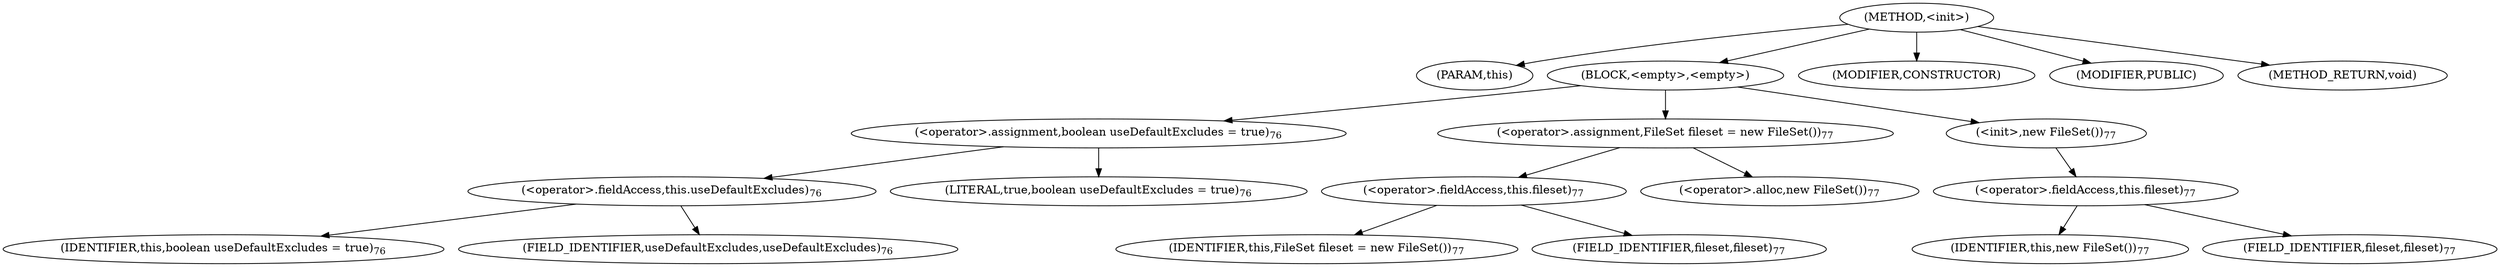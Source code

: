 digraph "&lt;init&gt;" {  
"281" [label = <(METHOD,&lt;init&gt;)> ]
"282" [label = <(PARAM,this)> ]
"283" [label = <(BLOCK,&lt;empty&gt;,&lt;empty&gt;)> ]
"284" [label = <(&lt;operator&gt;.assignment,boolean useDefaultExcludes = true)<SUB>76</SUB>> ]
"285" [label = <(&lt;operator&gt;.fieldAccess,this.useDefaultExcludes)<SUB>76</SUB>> ]
"286" [label = <(IDENTIFIER,this,boolean useDefaultExcludes = true)<SUB>76</SUB>> ]
"287" [label = <(FIELD_IDENTIFIER,useDefaultExcludes,useDefaultExcludes)<SUB>76</SUB>> ]
"288" [label = <(LITERAL,true,boolean useDefaultExcludes = true)<SUB>76</SUB>> ]
"289" [label = <(&lt;operator&gt;.assignment,FileSet fileset = new FileSet())<SUB>77</SUB>> ]
"290" [label = <(&lt;operator&gt;.fieldAccess,this.fileset)<SUB>77</SUB>> ]
"291" [label = <(IDENTIFIER,this,FileSet fileset = new FileSet())<SUB>77</SUB>> ]
"292" [label = <(FIELD_IDENTIFIER,fileset,fileset)<SUB>77</SUB>> ]
"293" [label = <(&lt;operator&gt;.alloc,new FileSet())<SUB>77</SUB>> ]
"294" [label = <(&lt;init&gt;,new FileSet())<SUB>77</SUB>> ]
"295" [label = <(&lt;operator&gt;.fieldAccess,this.fileset)<SUB>77</SUB>> ]
"296" [label = <(IDENTIFIER,this,new FileSet())<SUB>77</SUB>> ]
"297" [label = <(FIELD_IDENTIFIER,fileset,fileset)<SUB>77</SUB>> ]
"298" [label = <(MODIFIER,CONSTRUCTOR)> ]
"299" [label = <(MODIFIER,PUBLIC)> ]
"300" [label = <(METHOD_RETURN,void)> ]
  "281" -> "282" 
  "281" -> "283" 
  "281" -> "298" 
  "281" -> "299" 
  "281" -> "300" 
  "283" -> "284" 
  "283" -> "289" 
  "283" -> "294" 
  "284" -> "285" 
  "284" -> "288" 
  "285" -> "286" 
  "285" -> "287" 
  "289" -> "290" 
  "289" -> "293" 
  "290" -> "291" 
  "290" -> "292" 
  "294" -> "295" 
  "295" -> "296" 
  "295" -> "297" 
}
